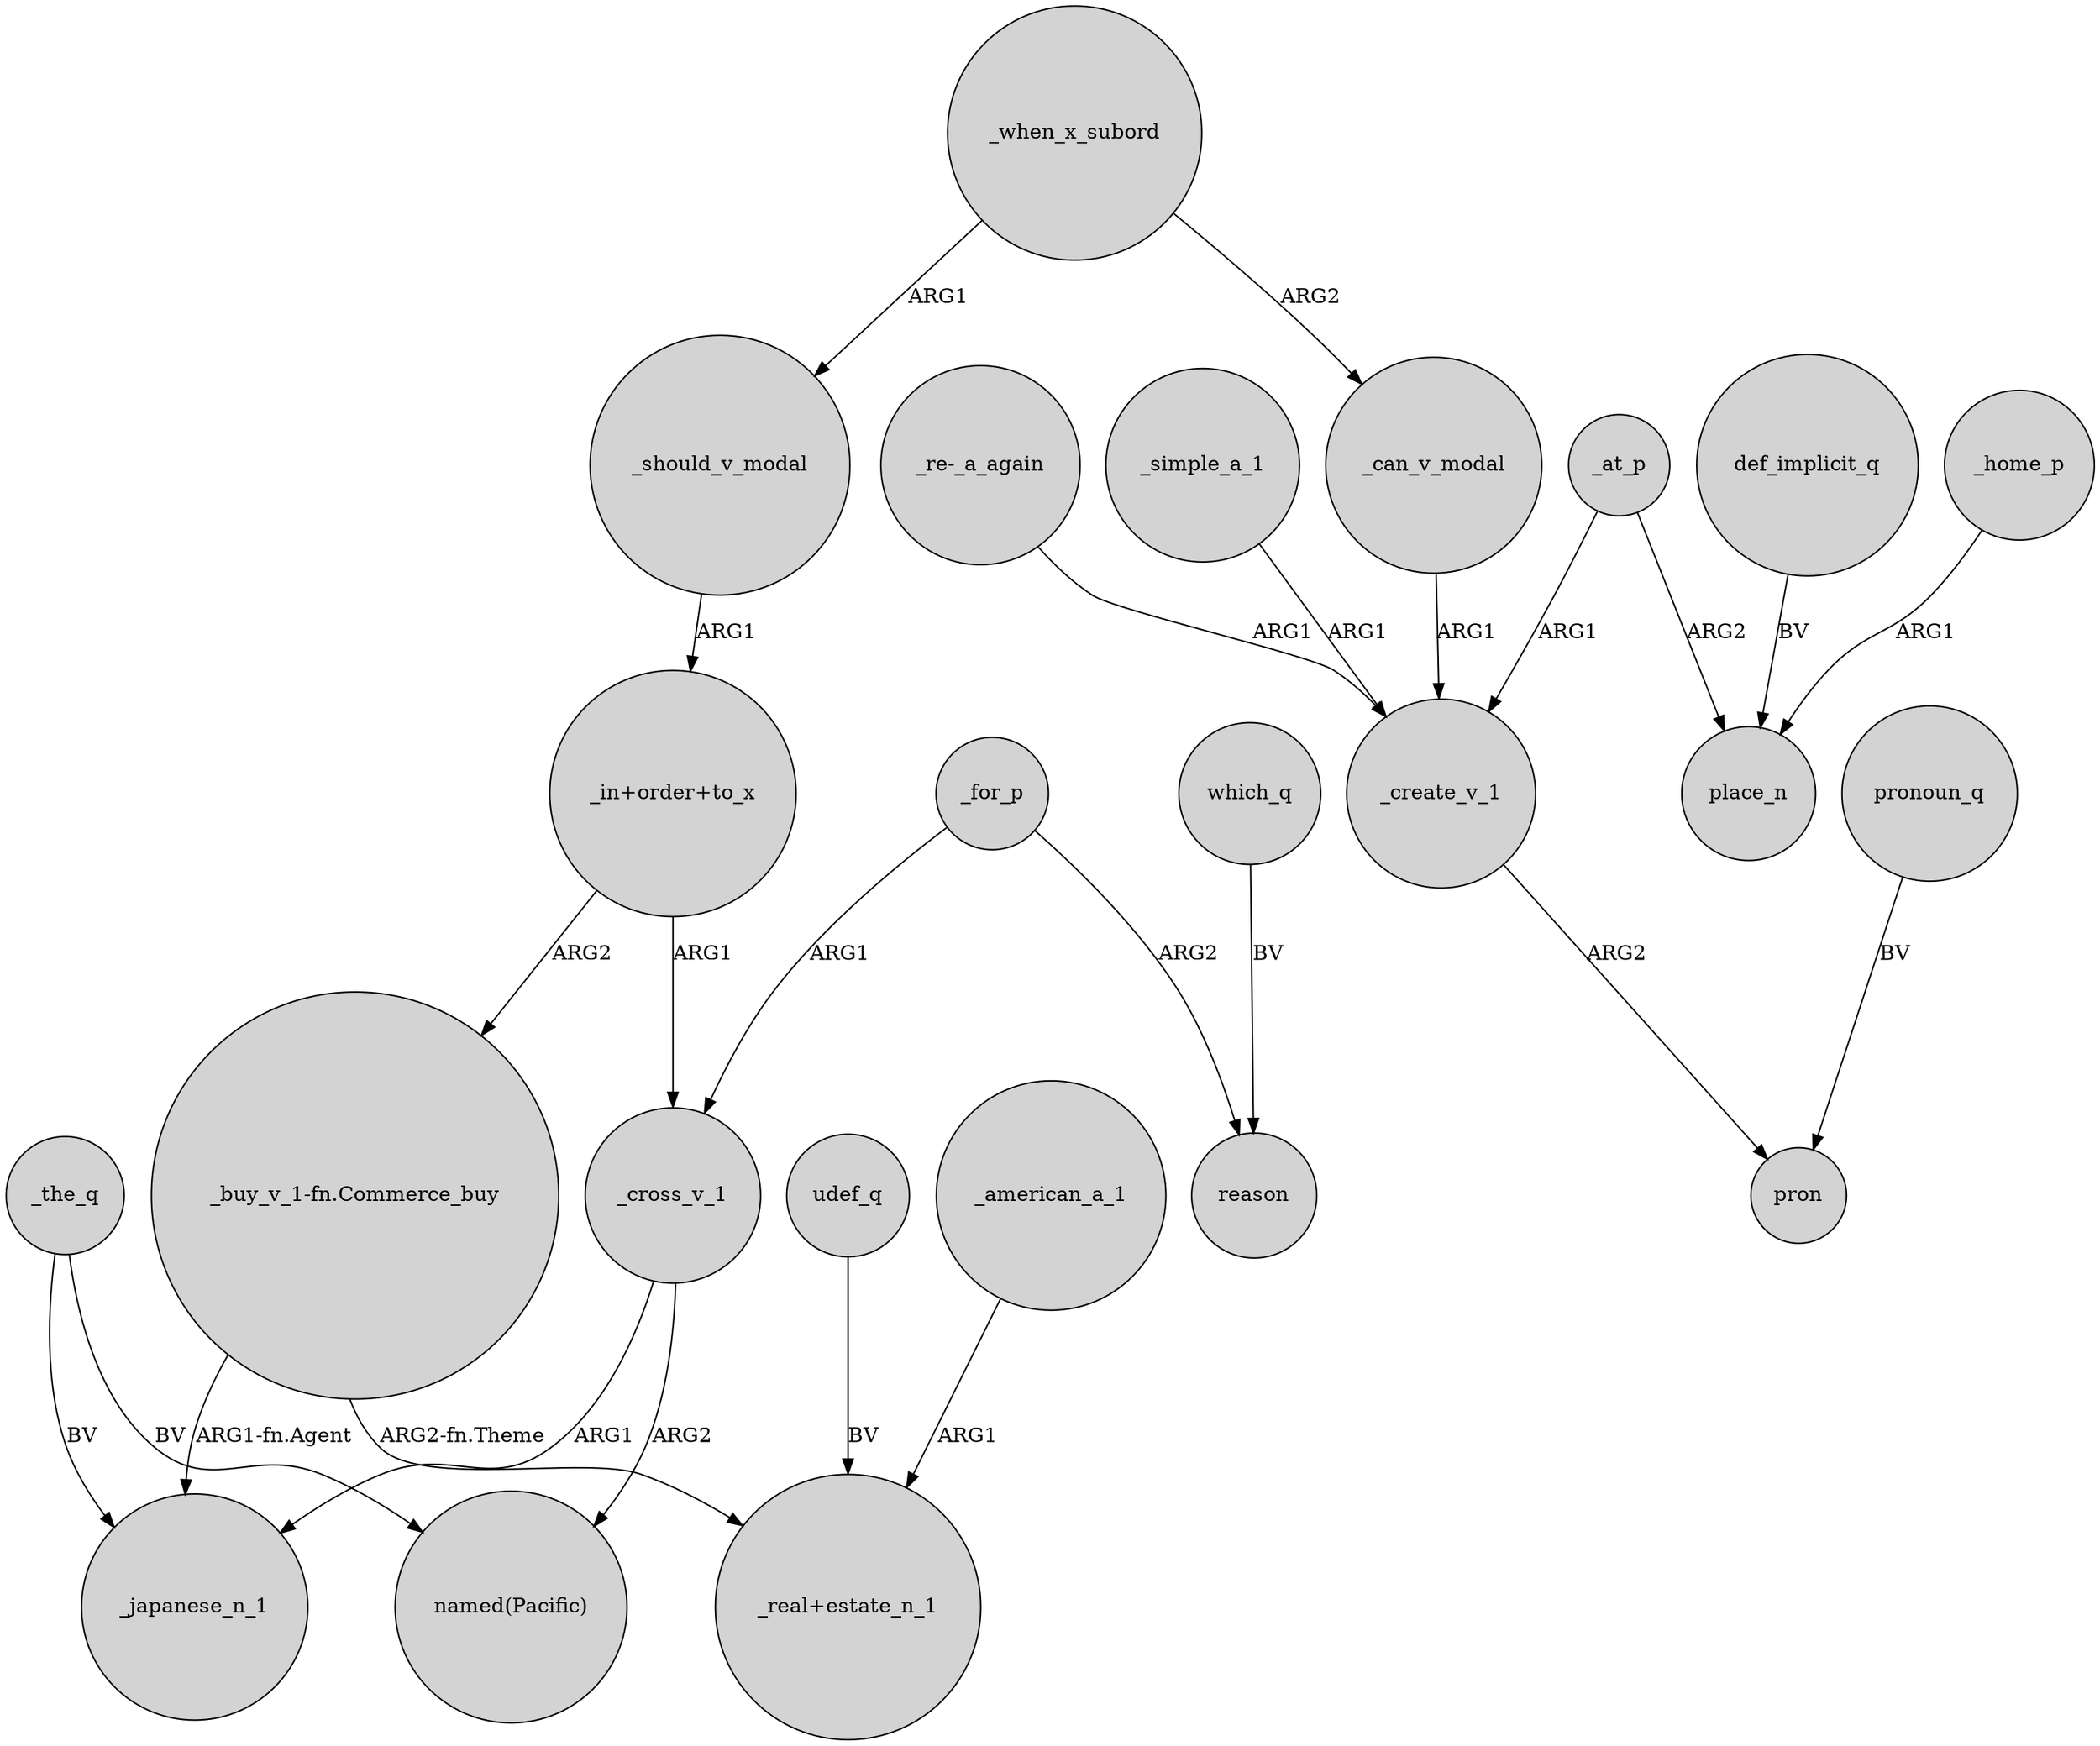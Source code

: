 digraph {
	node [shape=circle style=filled]
	_the_q -> "named(Pacific)" [label=BV]
	_at_p -> place_n [label=ARG2]
	"_buy_v_1-fn.Commerce_buy" -> "_real+estate_n_1" [label="ARG2-fn.Theme"]
	"_in+order+to_x" -> "_buy_v_1-fn.Commerce_buy" [label=ARG2]
	_cross_v_1 -> "named(Pacific)" [label=ARG2]
	_for_p -> reason [label=ARG2]
	_should_v_modal -> "_in+order+to_x" [label=ARG1]
	_at_p -> _create_v_1 [label=ARG1]
	def_implicit_q -> place_n [label=BV]
	"_in+order+to_x" -> _cross_v_1 [label=ARG1]
	"_buy_v_1-fn.Commerce_buy" -> _japanese_n_1 [label="ARG1-fn.Agent"]
	which_q -> reason [label=BV]
	_create_v_1 -> pron [label=ARG2]
	pronoun_q -> pron [label=BV]
	_the_q -> _japanese_n_1 [label=BV]
	_when_x_subord -> _should_v_modal [label=ARG1]
	"_re-_a_again" -> _create_v_1 [label=ARG1]
	_for_p -> _cross_v_1 [label=ARG1]
	_simple_a_1 -> _create_v_1 [label=ARG1]
	udef_q -> "_real+estate_n_1" [label=BV]
	_cross_v_1 -> _japanese_n_1 [label=ARG1]
	_can_v_modal -> _create_v_1 [label=ARG1]
	_american_a_1 -> "_real+estate_n_1" [label=ARG1]
	_when_x_subord -> _can_v_modal [label=ARG2]
	_home_p -> place_n [label=ARG1]
}
